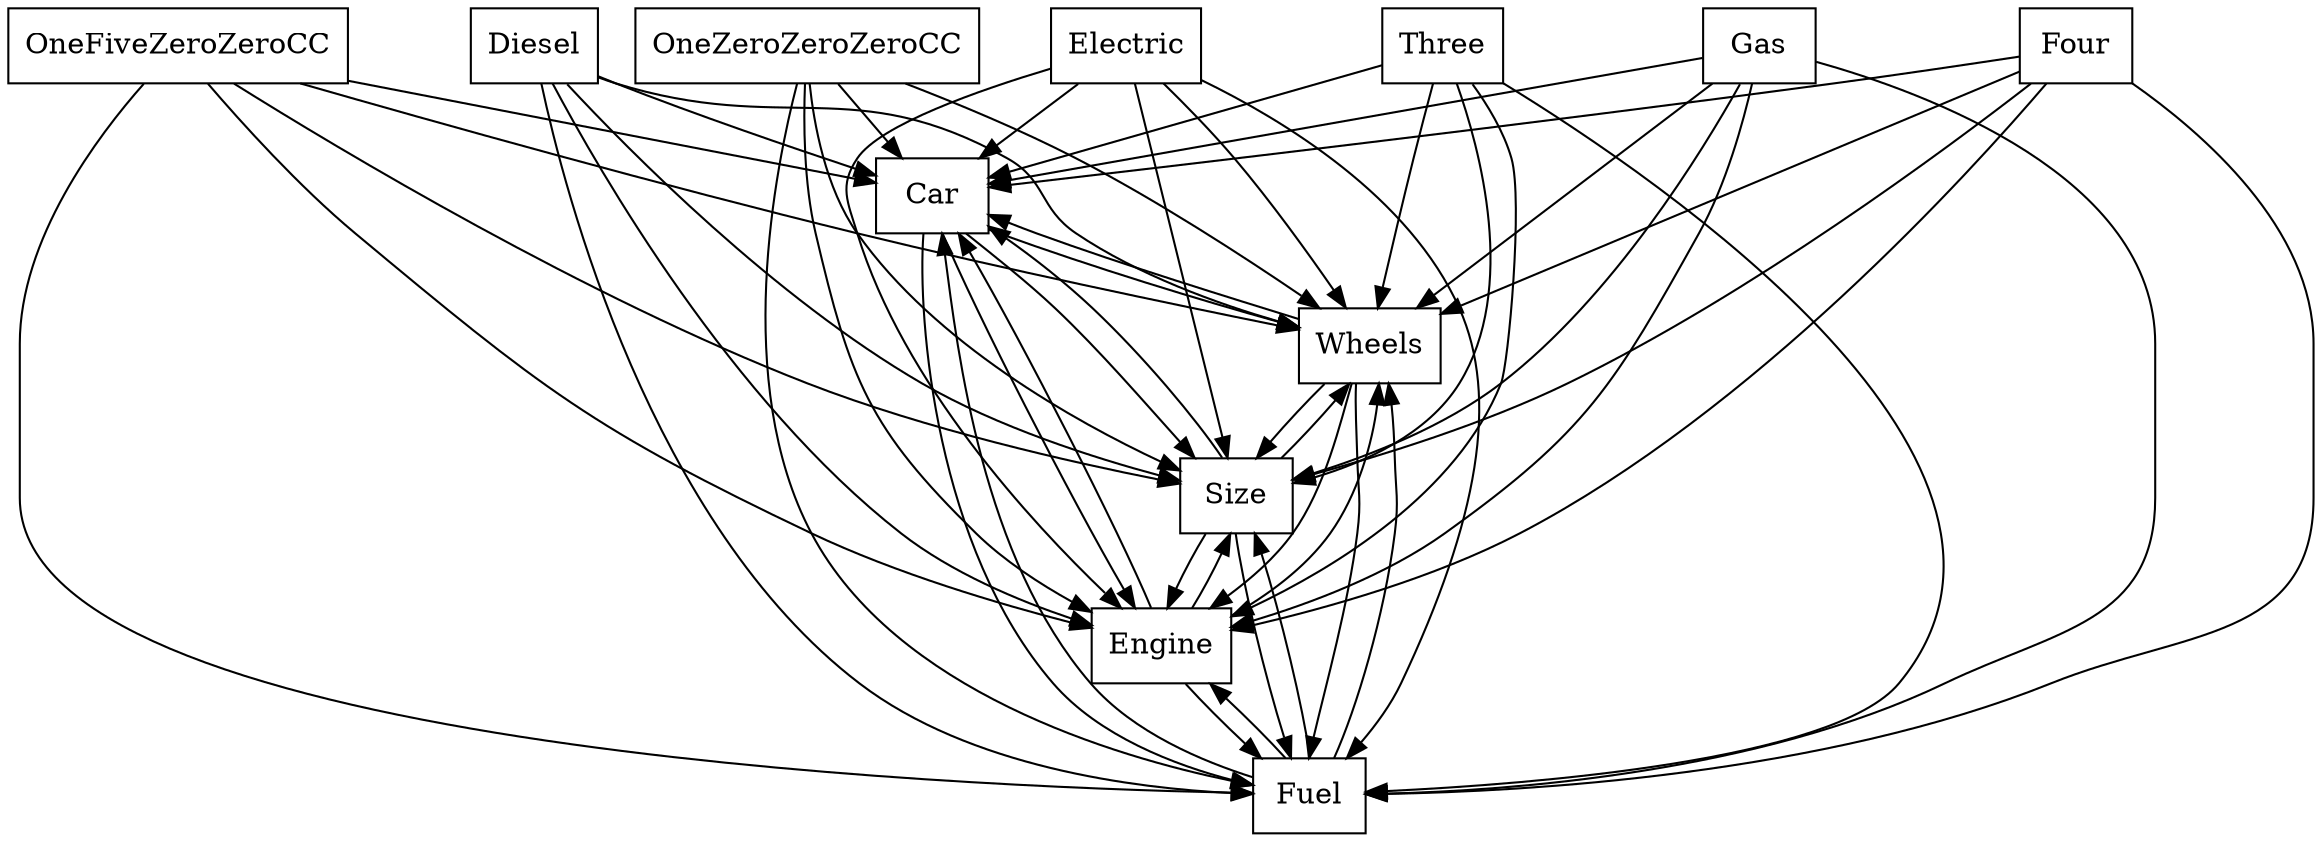 digraph{
graph [rankdir=TB];
node [shape=box];
edge [arrowhead=normal];
0[label="Car",]
1[label="OneZeroZeroZeroCC",]
2[label="OneFiveZeroZeroCC",]
3[label="Wheels",]
4[label="Diesel",]
5[label="Three",]
6[label="Electric",]
7[label="Fuel",]
8[label="Engine",]
9[label="Gas",]
10[label="Four",]
11[label="Size",]
0->3[label="",]
0->7[label="",]
0->8[label="",]
0->11[label="",]
1->0[label="",]
1->3[label="",]
1->7[label="",]
1->8[label="",]
1->11[label="",]
2->0[label="",]
2->3[label="",]
2->7[label="",]
2->8[label="",]
2->11[label="",]
3->0[label="",]
3->7[label="",]
3->8[label="",]
3->11[label="",]
4->0[label="",]
4->3[label="",]
4->7[label="",]
4->8[label="",]
4->11[label="",]
5->0[label="",]
5->3[label="",]
5->7[label="",]
5->8[label="",]
5->11[label="",]
6->0[label="",]
6->3[label="",]
6->7[label="",]
6->8[label="",]
6->11[label="",]
7->0[label="",]
7->3[label="",]
7->8[label="",]
7->11[label="",]
8->0[label="",]
8->3[label="",]
8->7[label="",]
8->11[label="",]
9->0[label="",]
9->3[label="",]
9->7[label="",]
9->8[label="",]
9->11[label="",]
10->0[label="",]
10->3[label="",]
10->7[label="",]
10->8[label="",]
10->11[label="",]
11->0[label="",]
11->3[label="",]
11->7[label="",]
11->8[label="",]
}
